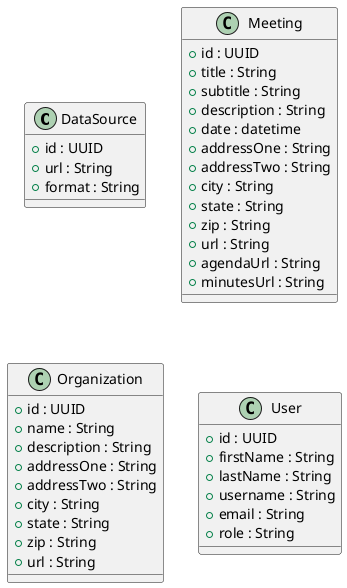 @startuml
'Classes which are explictly part of the public API
class DataSource {
    +id : UUID
    +url : String
    +format : String
}

class Meeting {
    +id : UUID
    +title : String
    +subtitle : String
    +description : String
    +date : datetime
    +addressOne : String
    +addressTwo : String
    +city : String
    +state : String
    +zip : String
    +url : String
    +agendaUrl : String
    +minutesUrl : String
}

class Organization {
    +id : UUID
    +name : String
    +description : String
    +addressOne : String
    +addressTwo : String
    +city : String
    +state : String
    +zip : String
    +url : String
}

class User {
    +id : UUID
    +firstName : String
    +lastName : String
    +username : String
    +email : String
    +role : String
}
@enduml
